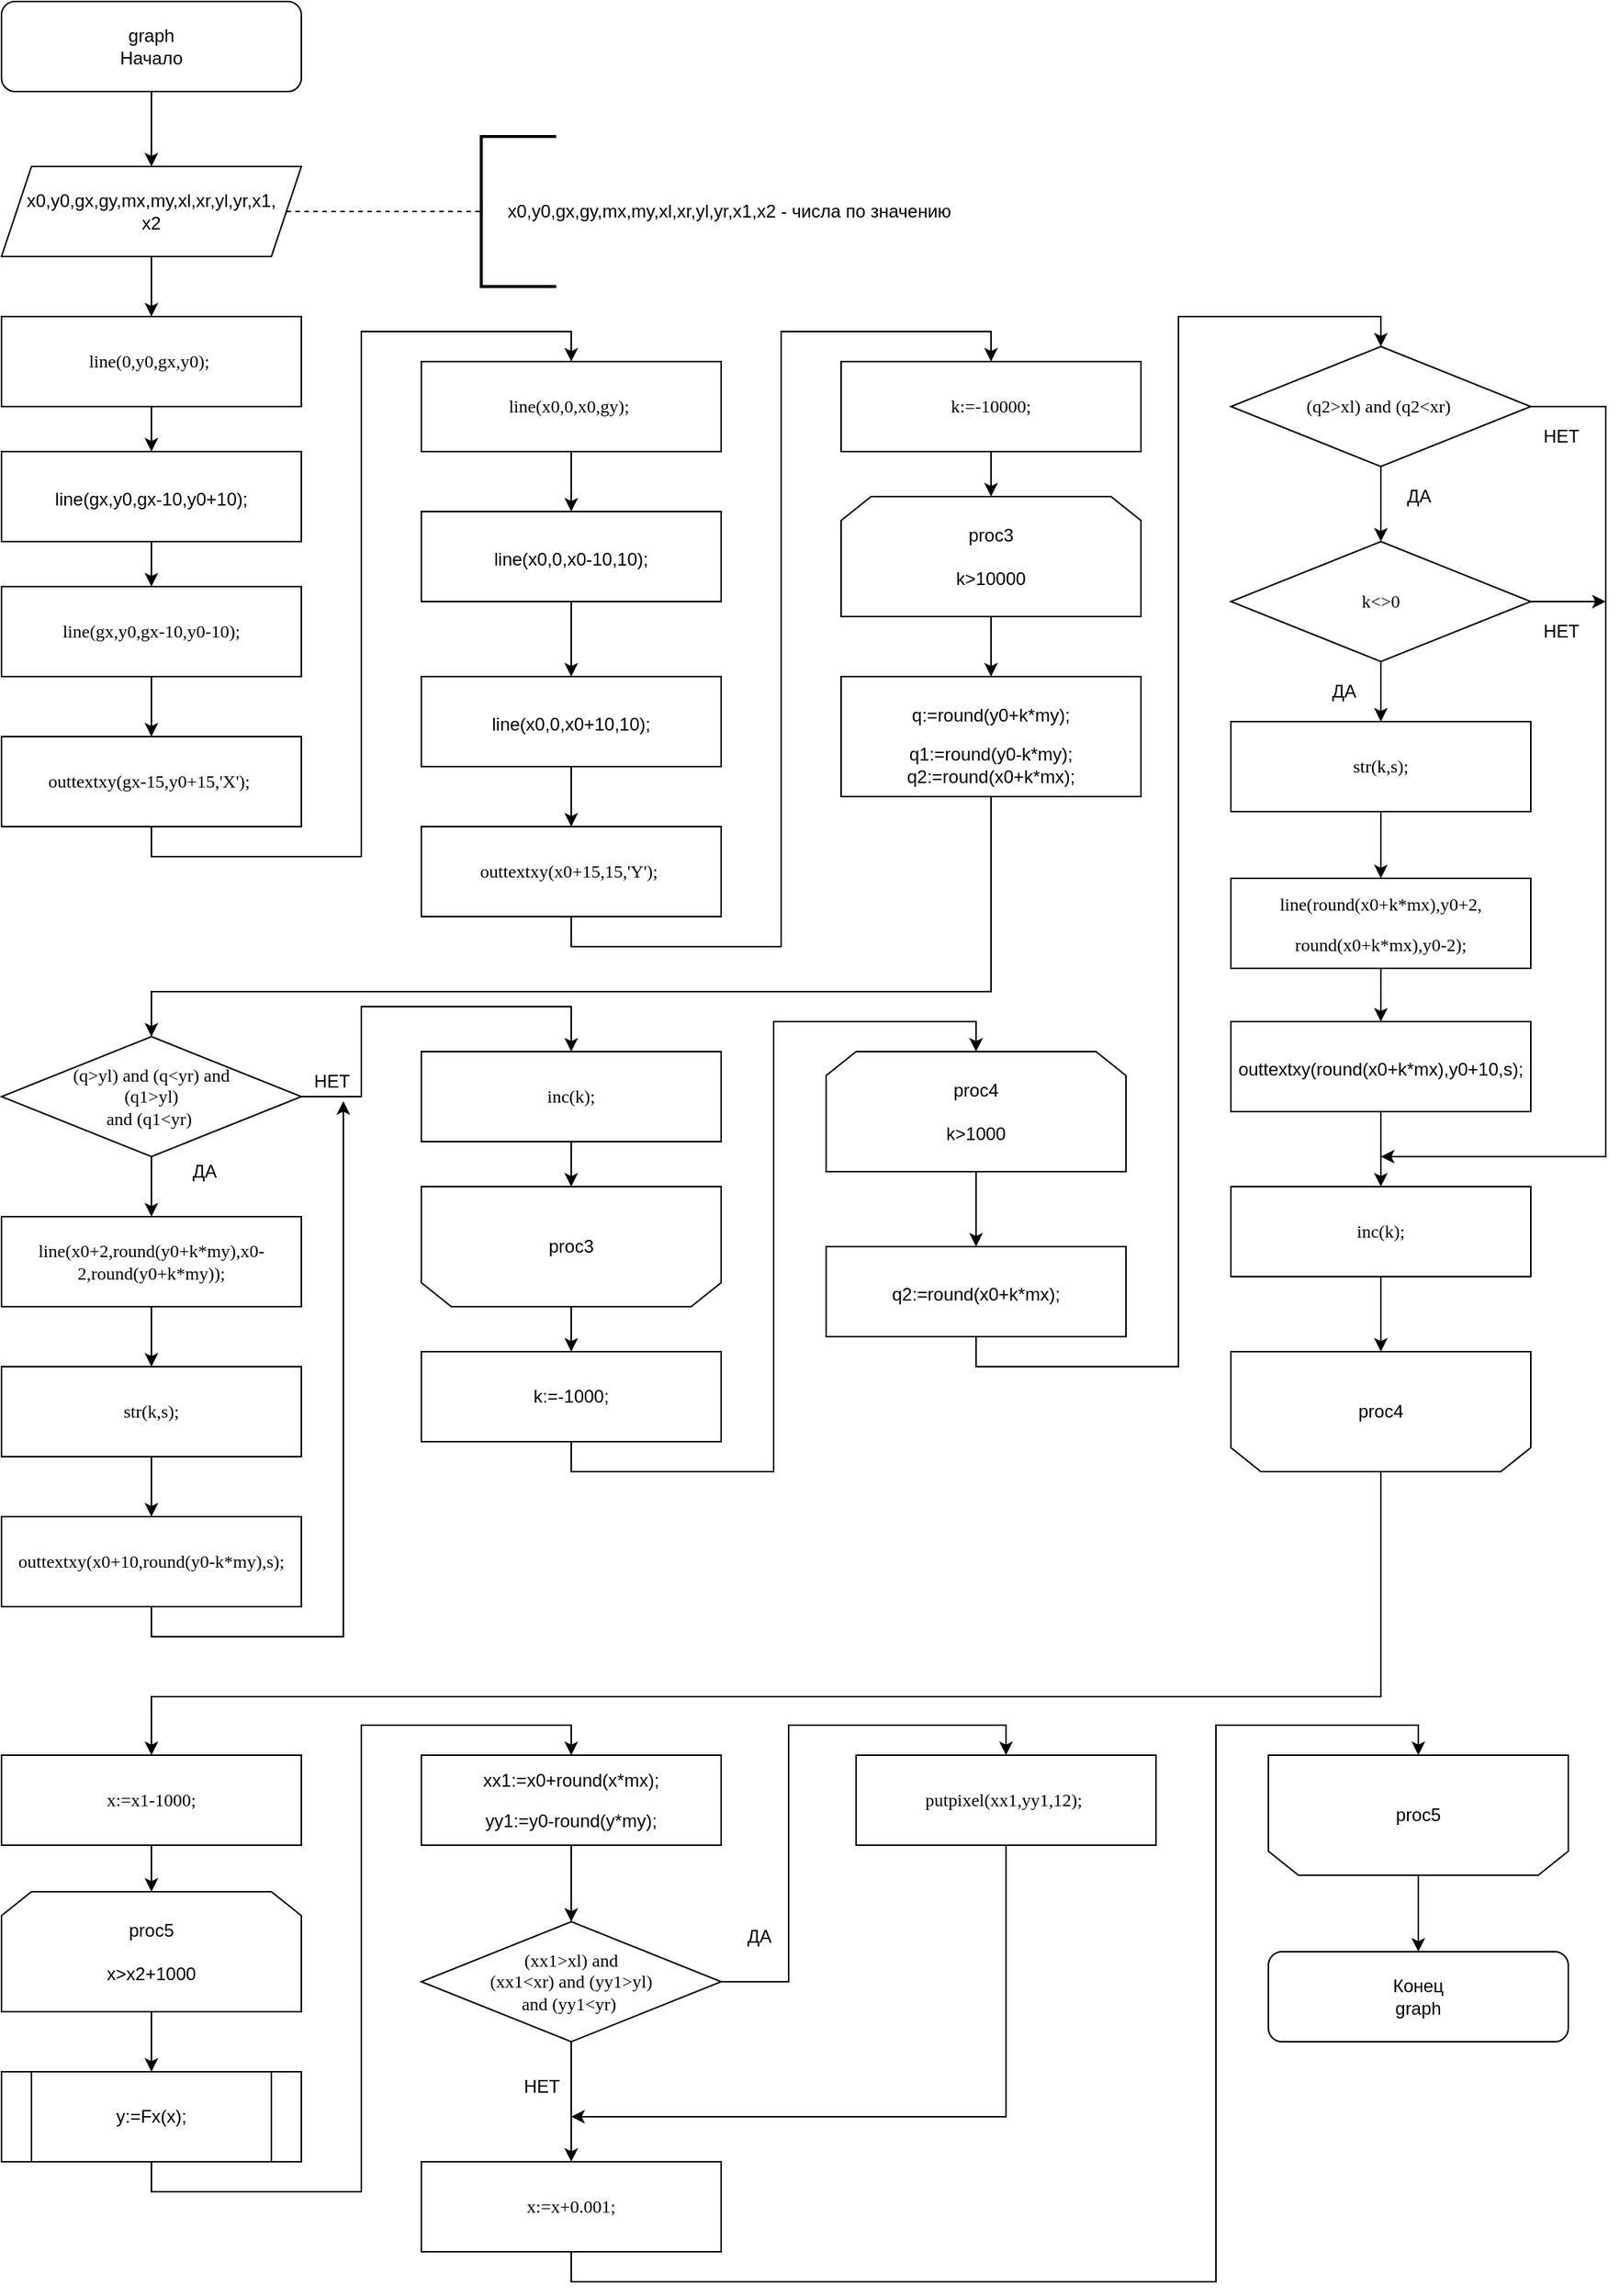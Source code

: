 <mxfile version="14.1.1" type="device"><diagram id="8zJt4osiX6dlocUEzjLv" name="Page-1"><mxGraphModel dx="1422" dy="705" grid="1" gridSize="10" guides="1" tooltips="1" connect="1" arrows="1" fold="1" page="1" pageScale="1" pageWidth="827" pageHeight="1169" math="0" shadow="0"><root><mxCell id="0"/><mxCell id="1" parent="0"/><mxCell id="NLvGTeDnSn2Wf3x4z8dv-15" style="edgeStyle=orthogonalEdgeStyle;rounded=0;orthogonalLoop=1;jettySize=auto;html=1;exitX=0.5;exitY=1;exitDx=0;exitDy=0;entryX=0.5;entryY=0;entryDx=0;entryDy=0;" edge="1" parent="1" target="NLvGTeDnSn2Wf3x4z8dv-10"><mxGeometry relative="1" as="geometry"><mxPoint x="200" y="390" as="sourcePoint"/></mxGeometry></mxCell><mxCell id="NLvGTeDnSn2Wf3x4z8dv-238" style="edgeStyle=orthogonalEdgeStyle;rounded=0;orthogonalLoop=1;jettySize=auto;html=1;exitX=0.5;exitY=1;exitDx=0;exitDy=0;entryX=0.5;entryY=0;entryDx=0;entryDy=0;" edge="1" parent="1" source="NLvGTeDnSn2Wf3x4z8dv-236" target="NLvGTeDnSn2Wf3x4z8dv-237"><mxGeometry relative="1" as="geometry"/></mxCell><mxCell id="NLvGTeDnSn2Wf3x4z8dv-236" value="graph&lt;br&gt;Начало" style="rounded=1;whiteSpace=wrap;html=1;" vertex="1" parent="1"><mxGeometry width="200" height="60" as="geometry"/></mxCell><mxCell id="NLvGTeDnSn2Wf3x4z8dv-243" style="edgeStyle=orthogonalEdgeStyle;rounded=0;orthogonalLoop=1;jettySize=auto;html=1;exitX=0.5;exitY=1;exitDx=0;exitDy=0;entryX=0.5;entryY=0;entryDx=0;entryDy=0;" edge="1" parent="1" source="NLvGTeDnSn2Wf3x4z8dv-237" target="NLvGTeDnSn2Wf3x4z8dv-242"><mxGeometry relative="1" as="geometry"/></mxCell><mxCell id="NLvGTeDnSn2Wf3x4z8dv-237" value="x0,y0,gx,gy,mx,my,xl,xr,yl,yr,x1,&lt;br&gt;x2" style="shape=parallelogram;perimeter=parallelogramPerimeter;whiteSpace=wrap;html=1;fixedSize=1;" vertex="1" parent="1"><mxGeometry y="110" width="200" height="60" as="geometry"/></mxCell><mxCell id="NLvGTeDnSn2Wf3x4z8dv-240" value="" style="endArrow=none;dashed=1;html=1;exitX=1;exitY=0.5;exitDx=0;exitDy=0;" edge="1" parent="1" source="NLvGTeDnSn2Wf3x4z8dv-237"><mxGeometry width="50" height="50" relative="1" as="geometry"><mxPoint x="290" y="160" as="sourcePoint"/><mxPoint x="320" y="140" as="targetPoint"/></mxGeometry></mxCell><mxCell id="NLvGTeDnSn2Wf3x4z8dv-241" value="" style="strokeWidth=2;html=1;shape=mxgraph.flowchart.annotation_1;align=left;pointerEvents=1;" vertex="1" parent="1"><mxGeometry x="320" y="90" width="50" height="100" as="geometry"/></mxCell><mxCell id="NLvGTeDnSn2Wf3x4z8dv-245" style="edgeStyle=orthogonalEdgeStyle;rounded=0;orthogonalLoop=1;jettySize=auto;html=1;exitX=0.5;exitY=1;exitDx=0;exitDy=0;entryX=0.5;entryY=0;entryDx=0;entryDy=0;" edge="1" parent="1" source="NLvGTeDnSn2Wf3x4z8dv-242" target="NLvGTeDnSn2Wf3x4z8dv-244"><mxGeometry relative="1" as="geometry"/></mxCell><mxCell id="NLvGTeDnSn2Wf3x4z8dv-242" value="&lt;font style=&quot;font-size: 12px&quot;&gt;&lt;span lang=&quot;EN-US&quot; style=&quot;font-family: &amp;#34;times new roman&amp;#34; , serif&quot;&gt;line&lt;/span&gt;&lt;span style=&quot;font-family: &amp;#34;times new roman&amp;#34; , serif&quot;&gt;(0,&lt;/span&gt;&lt;span lang=&quot;EN-US&quot; style=&quot;font-family: &amp;#34;times new roman&amp;#34; , serif&quot;&gt;y&lt;/span&gt;&lt;span style=&quot;font-family: &amp;#34;times new roman&amp;#34; , serif&quot;&gt;0,&lt;/span&gt;&lt;span lang=&quot;EN-US&quot; style=&quot;font-family: &amp;#34;times new roman&amp;#34; , serif&quot;&gt;gx&lt;/span&gt;&lt;span style=&quot;font-family: &amp;#34;times new roman&amp;#34; , serif&quot;&gt;,&lt;/span&gt;&lt;span lang=&quot;EN-US&quot; style=&quot;font-family: &amp;#34;times new roman&amp;#34; , serif&quot;&gt;y&lt;/span&gt;&lt;span style=&quot;font-family: &amp;#34;times new roman&amp;#34; , serif&quot;&gt;0);&amp;nbsp;&lt;/span&gt;&lt;/font&gt;" style="rounded=0;whiteSpace=wrap;html=1;" vertex="1" parent="1"><mxGeometry y="210" width="200" height="60" as="geometry"/></mxCell><mxCell id="NLvGTeDnSn2Wf3x4z8dv-249" style="edgeStyle=orthogonalEdgeStyle;rounded=0;orthogonalLoop=1;jettySize=auto;html=1;exitX=0.5;exitY=1;exitDx=0;exitDy=0;entryX=0.5;entryY=0;entryDx=0;entryDy=0;" edge="1" parent="1" source="NLvGTeDnSn2Wf3x4z8dv-244" target="NLvGTeDnSn2Wf3x4z8dv-248"><mxGeometry relative="1" as="geometry"/></mxCell><mxCell id="NLvGTeDnSn2Wf3x4z8dv-244" value="&lt;p class=&quot;MsoListParagraph&quot;&gt;&lt;span lang=&quot;EN-US&quot;&gt;&lt;font style=&quot;font-size: 12px&quot;&gt;line(gx,y0,gx-10,y0+10);&lt;/font&gt;&lt;span style=&quot;font-size: 14pt&quot;&gt;&lt;/span&gt;&lt;/span&gt;&lt;/p&gt;" style="rounded=0;whiteSpace=wrap;html=1;" vertex="1" parent="1"><mxGeometry y="300" width="200" height="60" as="geometry"/></mxCell><mxCell id="NLvGTeDnSn2Wf3x4z8dv-258" style="edgeStyle=orthogonalEdgeStyle;rounded=0;orthogonalLoop=1;jettySize=auto;html=1;exitX=0.5;exitY=1;exitDx=0;exitDy=0;entryX=0.5;entryY=0;entryDx=0;entryDy=0;" edge="1" parent="1" source="NLvGTeDnSn2Wf3x4z8dv-247" target="NLvGTeDnSn2Wf3x4z8dv-251"><mxGeometry relative="1" as="geometry"/></mxCell><mxCell id="NLvGTeDnSn2Wf3x4z8dv-247" value="&lt;p class=&quot;MsoListParagraph&quot;&gt;&lt;span lang=&quot;EN-US&quot; style=&quot;font-family: &amp;#34;times new roman&amp;#34; , serif&quot;&gt;outtextxy&lt;/span&gt;&lt;span style=&quot;font-family: &amp;#34;times new roman&amp;#34; , serif&quot;&gt;(&lt;/span&gt;&lt;span lang=&quot;EN-US&quot; style=&quot;font-family: &amp;#34;times new roman&amp;#34; , serif&quot;&gt;gx&lt;/span&gt;&lt;span style=&quot;font-family: &amp;#34;times new roman&amp;#34; , serif&quot;&gt;-15,&lt;/span&gt;&lt;span lang=&quot;EN-US&quot; style=&quot;font-family: &amp;#34;times new roman&amp;#34; , serif&quot;&gt;y&lt;/span&gt;&lt;span style=&quot;font-family: &amp;#34;times new roman&amp;#34; , serif&quot;&gt;0+15,'&lt;/span&gt;&lt;span lang=&quot;EN-US&quot; style=&quot;font-family: &amp;#34;times new roman&amp;#34; , serif&quot;&gt;X&lt;/span&gt;&lt;span style=&quot;font-family: &amp;#34;times new roman&amp;#34; , serif&quot;&gt;');&amp;nbsp;&lt;/span&gt;&lt;br&gt;&lt;/p&gt;" style="rounded=0;whiteSpace=wrap;html=1;" vertex="1" parent="1"><mxGeometry y="490" width="200" height="60" as="geometry"/></mxCell><mxCell id="NLvGTeDnSn2Wf3x4z8dv-250" style="edgeStyle=orthogonalEdgeStyle;rounded=0;orthogonalLoop=1;jettySize=auto;html=1;exitX=0.5;exitY=1;exitDx=0;exitDy=0;entryX=0.5;entryY=0;entryDx=0;entryDy=0;" edge="1" parent="1" source="NLvGTeDnSn2Wf3x4z8dv-248" target="NLvGTeDnSn2Wf3x4z8dv-247"><mxGeometry relative="1" as="geometry"/></mxCell><mxCell id="NLvGTeDnSn2Wf3x4z8dv-248" value="&lt;p class=&quot;MsoListParagraph&quot;&gt;&lt;span lang=&quot;EN-US&quot; style=&quot;font-family: &amp;#34;times new roman&amp;#34; , serif&quot;&gt;&lt;font style=&quot;font-size: 12px&quot;&gt;line(gx,y0,gx-10,y0-10);&lt;/font&gt;&lt;/span&gt;&lt;br&gt;&lt;/p&gt;" style="rounded=0;whiteSpace=wrap;html=1;" vertex="1" parent="1"><mxGeometry y="390" width="200" height="60" as="geometry"/></mxCell><mxCell id="NLvGTeDnSn2Wf3x4z8dv-255" style="edgeStyle=orthogonalEdgeStyle;rounded=0;orthogonalLoop=1;jettySize=auto;html=1;exitX=0.5;exitY=1;exitDx=0;exitDy=0;entryX=0.5;entryY=0;entryDx=0;entryDy=0;" edge="1" parent="1" source="NLvGTeDnSn2Wf3x4z8dv-251" target="NLvGTeDnSn2Wf3x4z8dv-252"><mxGeometry relative="1" as="geometry"/></mxCell><mxCell id="NLvGTeDnSn2Wf3x4z8dv-251" value="&lt;p class=&quot;MsoListParagraph&quot;&gt;&lt;span lang=&quot;EN-US&quot; style=&quot;font-family: &amp;#34;times new roman&amp;#34; , serif&quot;&gt;line&lt;/span&gt;&lt;span style=&quot;font-family: &amp;#34;times new roman&amp;#34; , serif&quot;&gt;(&lt;/span&gt;&lt;span lang=&quot;EN-US&quot; style=&quot;font-family: &amp;#34;times new roman&amp;#34; , serif&quot;&gt;x&lt;/span&gt;&lt;span style=&quot;font-family: &amp;#34;times new roman&amp;#34; , serif&quot;&gt;0,0,&lt;/span&gt;&lt;span lang=&quot;EN-US&quot; style=&quot;font-family: &amp;#34;times new roman&amp;#34; , serif&quot;&gt;x&lt;/span&gt;&lt;span style=&quot;font-family: &amp;#34;times new roman&amp;#34; , serif&quot;&gt;0,&lt;/span&gt;&lt;span lang=&quot;EN-US&quot; style=&quot;font-family: &amp;#34;times new roman&amp;#34; , serif&quot;&gt;gy&lt;/span&gt;&lt;span style=&quot;font-family: &amp;#34;times new roman&amp;#34; , serif&quot;&gt;);&amp;nbsp;&lt;/span&gt;&lt;br&gt;&lt;/p&gt;" style="rounded=0;whiteSpace=wrap;html=1;" vertex="1" parent="1"><mxGeometry x="280" y="240" width="200" height="60" as="geometry"/></mxCell><mxCell id="NLvGTeDnSn2Wf3x4z8dv-256" style="edgeStyle=orthogonalEdgeStyle;rounded=0;orthogonalLoop=1;jettySize=auto;html=1;exitX=0.5;exitY=1;exitDx=0;exitDy=0;entryX=0.5;entryY=0;entryDx=0;entryDy=0;" edge="1" parent="1" source="NLvGTeDnSn2Wf3x4z8dv-252" target="NLvGTeDnSn2Wf3x4z8dv-253"><mxGeometry relative="1" as="geometry"/></mxCell><mxCell id="NLvGTeDnSn2Wf3x4z8dv-252" value="&lt;p class=&quot;MsoListParagraph&quot;&gt;&lt;span lang=&quot;EN-US&quot;&gt;&lt;font style=&quot;font-size: 12px&quot;&gt;line(x0,0,x0-10,10);&lt;/font&gt;&lt;span style=&quot;font-size: 14pt&quot;&gt;&lt;/span&gt;&lt;/span&gt;&lt;/p&gt;" style="rounded=0;whiteSpace=wrap;html=1;" vertex="1" parent="1"><mxGeometry x="280" y="340" width="200" height="60" as="geometry"/></mxCell><mxCell id="NLvGTeDnSn2Wf3x4z8dv-257" style="edgeStyle=orthogonalEdgeStyle;rounded=0;orthogonalLoop=1;jettySize=auto;html=1;exitX=0.5;exitY=1;exitDx=0;exitDy=0;entryX=0.5;entryY=0;entryDx=0;entryDy=0;" edge="1" parent="1" source="NLvGTeDnSn2Wf3x4z8dv-253" target="NLvGTeDnSn2Wf3x4z8dv-254"><mxGeometry relative="1" as="geometry"/></mxCell><mxCell id="NLvGTeDnSn2Wf3x4z8dv-253" value="&lt;p class=&quot;MsoListParagraph&quot;&gt;&lt;span lang=&quot;EN-US&quot;&gt;&lt;font style=&quot;font-size: 12px&quot;&gt;line(x0,0,x0+10,10);&lt;/font&gt;&lt;span style=&quot;font-size: 14pt&quot;&gt;&lt;/span&gt;&lt;/span&gt;&lt;/p&gt;" style="rounded=0;whiteSpace=wrap;html=1;" vertex="1" parent="1"><mxGeometry x="280" y="450" width="200" height="60" as="geometry"/></mxCell><mxCell id="NLvGTeDnSn2Wf3x4z8dv-260" style="edgeStyle=orthogonalEdgeStyle;rounded=0;orthogonalLoop=1;jettySize=auto;html=1;exitX=0.5;exitY=1;exitDx=0;exitDy=0;entryX=0.5;entryY=0;entryDx=0;entryDy=0;" edge="1" parent="1" source="NLvGTeDnSn2Wf3x4z8dv-254" target="NLvGTeDnSn2Wf3x4z8dv-259"><mxGeometry relative="1" as="geometry"/></mxCell><mxCell id="NLvGTeDnSn2Wf3x4z8dv-254" value="&lt;p class=&quot;MsoListParagraph&quot;&gt;&lt;span lang=&quot;EN-US&quot; style=&quot;font-family: &amp;#34;times new roman&amp;#34; , serif&quot;&gt;outtextxy&lt;/span&gt;&lt;span style=&quot;font-family: &amp;#34;times new roman&amp;#34; , serif&quot;&gt;(&lt;/span&gt;&lt;span lang=&quot;EN-US&quot; style=&quot;font-family: &amp;#34;times new roman&amp;#34; , serif&quot;&gt;x&lt;/span&gt;&lt;span style=&quot;font-family: &amp;#34;times new roman&amp;#34; , serif&quot;&gt;0+15,15,'&lt;/span&gt;&lt;span lang=&quot;EN-US&quot; style=&quot;font-family: &amp;#34;times new roman&amp;#34; , serif&quot;&gt;Y&lt;/span&gt;&lt;span style=&quot;font-family: &amp;#34;times new roman&amp;#34; , serif&quot;&gt;');&amp;nbsp;&lt;/span&gt;&lt;br&gt;&lt;/p&gt;" style="rounded=0;whiteSpace=wrap;html=1;" vertex="1" parent="1"><mxGeometry x="280" y="550" width="200" height="60" as="geometry"/></mxCell><mxCell id="NLvGTeDnSn2Wf3x4z8dv-262" style="edgeStyle=orthogonalEdgeStyle;rounded=0;orthogonalLoop=1;jettySize=auto;html=1;exitX=0.5;exitY=1;exitDx=0;exitDy=0;entryX=0.5;entryY=0;entryDx=0;entryDy=0;" edge="1" parent="1" source="NLvGTeDnSn2Wf3x4z8dv-259" target="NLvGTeDnSn2Wf3x4z8dv-261"><mxGeometry relative="1" as="geometry"/></mxCell><mxCell id="NLvGTeDnSn2Wf3x4z8dv-259" value="&lt;p class=&quot;MsoListParagraph&quot;&gt;&lt;font face=&quot;times new roman, serif&quot;&gt;k:=-10000;&lt;/font&gt;&lt;/p&gt;" style="rounded=0;whiteSpace=wrap;html=1;" vertex="1" parent="1"><mxGeometry x="560" y="240" width="200" height="60" as="geometry"/></mxCell><mxCell id="NLvGTeDnSn2Wf3x4z8dv-264" style="edgeStyle=orthogonalEdgeStyle;rounded=0;orthogonalLoop=1;jettySize=auto;html=1;exitX=0.5;exitY=1;exitDx=0;exitDy=0;entryX=0.5;entryY=0;entryDx=0;entryDy=0;" edge="1" parent="1" source="NLvGTeDnSn2Wf3x4z8dv-261" target="NLvGTeDnSn2Wf3x4z8dv-263"><mxGeometry relative="1" as="geometry"/></mxCell><mxCell id="NLvGTeDnSn2Wf3x4z8dv-261" value="proc3&lt;br&gt;&lt;br&gt;k&amp;gt;10000" style="shape=loopLimit;whiteSpace=wrap;html=1;" vertex="1" parent="1"><mxGeometry x="560" y="330" width="200" height="80" as="geometry"/></mxCell><mxCell id="NLvGTeDnSn2Wf3x4z8dv-266" style="edgeStyle=orthogonalEdgeStyle;rounded=0;orthogonalLoop=1;jettySize=auto;html=1;exitX=0.5;exitY=1;exitDx=0;exitDy=0;entryX=0.5;entryY=0;entryDx=0;entryDy=0;" edge="1" parent="1" source="NLvGTeDnSn2Wf3x4z8dv-263" target="NLvGTeDnSn2Wf3x4z8dv-265"><mxGeometry relative="1" as="geometry"><Array as="points"><mxPoint x="660" y="660"/><mxPoint x="100" y="660"/></Array></mxGeometry></mxCell><mxCell id="NLvGTeDnSn2Wf3x4z8dv-263" value="&lt;p class=&quot;MsoListParagraphCxSpFirst&quot;&gt;&lt;span lang=&quot;EN-US&quot;&gt;&lt;font style=&quot;font-size: 12px&quot;&gt;q:=round(y0+k*my);&lt;/font&gt;&lt;/span&gt;&lt;/p&gt;&lt;span&gt;q1:=round(y0-k*my);&lt;br&gt;&lt;/span&gt;&lt;span&gt;q2:=round(x0+k*mx);&lt;/span&gt;" style="rounded=0;whiteSpace=wrap;html=1;" vertex="1" parent="1"><mxGeometry x="560" y="450" width="200" height="80" as="geometry"/></mxCell><mxCell id="NLvGTeDnSn2Wf3x4z8dv-268" style="edgeStyle=orthogonalEdgeStyle;rounded=0;orthogonalLoop=1;jettySize=auto;html=1;exitX=0.5;exitY=1;exitDx=0;exitDy=0;entryX=0.5;entryY=0;entryDx=0;entryDy=0;" edge="1" parent="1" source="NLvGTeDnSn2Wf3x4z8dv-265" target="NLvGTeDnSn2Wf3x4z8dv-267"><mxGeometry relative="1" as="geometry"/></mxCell><mxCell id="NLvGTeDnSn2Wf3x4z8dv-275" style="edgeStyle=orthogonalEdgeStyle;rounded=0;orthogonalLoop=1;jettySize=auto;html=1;exitX=1;exitY=0.5;exitDx=0;exitDy=0;entryX=0.5;entryY=0;entryDx=0;entryDy=0;" edge="1" parent="1" source="NLvGTeDnSn2Wf3x4z8dv-265" target="NLvGTeDnSn2Wf3x4z8dv-274"><mxGeometry relative="1" as="geometry"/></mxCell><mxCell id="NLvGTeDnSn2Wf3x4z8dv-265" value="&lt;span lang=&quot;EN-US&quot; style=&quot;font-family: &amp;#34;times new roman&amp;#34; , serif&quot;&gt;&lt;font style=&quot;font-size: 12px&quot;&gt;(q&amp;gt;yl) and (q&amp;lt;yr) and &lt;br&gt;(q1&amp;gt;yl) &lt;br&gt;and (q1&amp;lt;yr)&amp;nbsp;&lt;/font&gt;&lt;/span&gt;" style="rhombus;whiteSpace=wrap;html=1;" vertex="1" parent="1"><mxGeometry y="690" width="200" height="80" as="geometry"/></mxCell><mxCell id="NLvGTeDnSn2Wf3x4z8dv-271" style="edgeStyle=orthogonalEdgeStyle;rounded=0;orthogonalLoop=1;jettySize=auto;html=1;exitX=0.5;exitY=1;exitDx=0;exitDy=0;entryX=0.5;entryY=0;entryDx=0;entryDy=0;" edge="1" parent="1" source="NLvGTeDnSn2Wf3x4z8dv-267" target="NLvGTeDnSn2Wf3x4z8dv-270"><mxGeometry relative="1" as="geometry"/></mxCell><mxCell id="NLvGTeDnSn2Wf3x4z8dv-267" value="&lt;p class=&quot;MsoListParagraph&quot;&gt;&lt;span lang=&quot;EN-US&quot; style=&quot;font-family: &amp;#34;times new roman&amp;#34; , serif&quot;&gt;&lt;font style=&quot;font-size: 12px&quot;&gt;line(x0+2,round(y0+k*my),x0-2,round(y0+k*my));&lt;/font&gt;&lt;/span&gt;&lt;br&gt;&lt;/p&gt;" style="rounded=0;whiteSpace=wrap;html=1;" vertex="1" parent="1"><mxGeometry y="810" width="200" height="60" as="geometry"/></mxCell><mxCell id="NLvGTeDnSn2Wf3x4z8dv-269" value="ДА" style="text;html=1;align=center;verticalAlign=middle;resizable=0;points=[];autosize=1;" vertex="1" parent="1"><mxGeometry x="120" y="770" width="30" height="20" as="geometry"/></mxCell><mxCell id="NLvGTeDnSn2Wf3x4z8dv-273" style="edgeStyle=orthogonalEdgeStyle;rounded=0;orthogonalLoop=1;jettySize=auto;html=1;exitX=0.5;exitY=1;exitDx=0;exitDy=0;entryX=0.5;entryY=0;entryDx=0;entryDy=0;" edge="1" parent="1" source="NLvGTeDnSn2Wf3x4z8dv-270" target="NLvGTeDnSn2Wf3x4z8dv-272"><mxGeometry relative="1" as="geometry"/></mxCell><mxCell id="NLvGTeDnSn2Wf3x4z8dv-270" value="&lt;p class=&quot;MsoListParagraph&quot;&gt;&lt;span lang=&quot;EN-US&quot; style=&quot;font-family: &amp;#34;times new roman&amp;#34; , serif&quot;&gt;&lt;font style=&quot;font-size: 12px&quot;&gt;str(k,s);&lt;/font&gt;&lt;/span&gt;&lt;br&gt;&lt;/p&gt;" style="rounded=0;whiteSpace=wrap;html=1;" vertex="1" parent="1"><mxGeometry y="910" width="200" height="60" as="geometry"/></mxCell><mxCell id="NLvGTeDnSn2Wf3x4z8dv-277" style="edgeStyle=orthogonalEdgeStyle;rounded=0;orthogonalLoop=1;jettySize=auto;html=1;exitX=0.5;exitY=1;exitDx=0;exitDy=0;entryX=0.7;entryY=1.15;entryDx=0;entryDy=0;entryPerimeter=0;" edge="1" parent="1" source="NLvGTeDnSn2Wf3x4z8dv-272" target="NLvGTeDnSn2Wf3x4z8dv-276"><mxGeometry relative="1" as="geometry"/></mxCell><mxCell id="NLvGTeDnSn2Wf3x4z8dv-272" value="&lt;p class=&quot;MsoListParagraph&quot;&gt;&lt;span lang=&quot;EN-US&quot; style=&quot;font-family: &amp;#34;times new roman&amp;#34; , serif&quot;&gt;&lt;font style=&quot;font-size: 12px&quot;&gt;outtextxy(x0+10,round(y0-k*my),s);&lt;/font&gt;&lt;/span&gt;&lt;br&gt;&lt;/p&gt;" style="rounded=0;whiteSpace=wrap;html=1;" vertex="1" parent="1"><mxGeometry y="1010" width="200" height="60" as="geometry"/></mxCell><mxCell id="NLvGTeDnSn2Wf3x4z8dv-279" style="edgeStyle=orthogonalEdgeStyle;rounded=0;orthogonalLoop=1;jettySize=auto;html=1;exitX=0.5;exitY=1;exitDx=0;exitDy=0;entryX=0.5;entryY=1;entryDx=0;entryDy=0;" edge="1" parent="1" source="NLvGTeDnSn2Wf3x4z8dv-274" target="NLvGTeDnSn2Wf3x4z8dv-280"><mxGeometry relative="1" as="geometry"><mxPoint x="430" y="830" as="targetPoint"/></mxGeometry></mxCell><mxCell id="NLvGTeDnSn2Wf3x4z8dv-274" value="&lt;p class=&quot;MsoListParagraph&quot;&gt;&lt;font face=&quot;times new roman, serif&quot;&gt;inc(k);&lt;/font&gt;&lt;/p&gt;" style="rounded=0;whiteSpace=wrap;html=1;" vertex="1" parent="1"><mxGeometry x="280" y="700" width="200" height="60" as="geometry"/></mxCell><mxCell id="NLvGTeDnSn2Wf3x4z8dv-276" value="НЕТ" style="text;html=1;align=center;verticalAlign=middle;resizable=0;points=[];autosize=1;" vertex="1" parent="1"><mxGeometry x="200" y="710" width="40" height="20" as="geometry"/></mxCell><mxCell id="NLvGTeDnSn2Wf3x4z8dv-283" style="edgeStyle=orthogonalEdgeStyle;rounded=0;orthogonalLoop=1;jettySize=auto;html=1;exitX=0.5;exitY=1;exitDx=0;exitDy=0;entryX=0.5;entryY=0;entryDx=0;entryDy=0;" edge="1" parent="1" source="NLvGTeDnSn2Wf3x4z8dv-278" target="NLvGTeDnSn2Wf3x4z8dv-282"><mxGeometry relative="1" as="geometry"/></mxCell><mxCell id="NLvGTeDnSn2Wf3x4z8dv-278" value="k:=-1000;" style="rounded=0;whiteSpace=wrap;html=1;" vertex="1" parent="1"><mxGeometry x="280" y="900" width="200" height="60" as="geometry"/></mxCell><mxCell id="NLvGTeDnSn2Wf3x4z8dv-281" style="edgeStyle=orthogonalEdgeStyle;rounded=0;orthogonalLoop=1;jettySize=auto;html=1;exitX=0.5;exitY=0;exitDx=0;exitDy=0;entryX=0.5;entryY=0;entryDx=0;entryDy=0;" edge="1" parent="1" source="NLvGTeDnSn2Wf3x4z8dv-280" target="NLvGTeDnSn2Wf3x4z8dv-278"><mxGeometry relative="1" as="geometry"/></mxCell><mxCell id="NLvGTeDnSn2Wf3x4z8dv-280" value="proc3" style="shape=loopLimit;whiteSpace=wrap;html=1;direction=west;" vertex="1" parent="1"><mxGeometry x="280" y="790" width="200" height="80" as="geometry"/></mxCell><mxCell id="NLvGTeDnSn2Wf3x4z8dv-285" style="edgeStyle=orthogonalEdgeStyle;rounded=0;orthogonalLoop=1;jettySize=auto;html=1;exitX=0.5;exitY=1;exitDx=0;exitDy=0;entryX=0.5;entryY=0;entryDx=0;entryDy=0;" edge="1" parent="1" source="NLvGTeDnSn2Wf3x4z8dv-282" target="NLvGTeDnSn2Wf3x4z8dv-284"><mxGeometry relative="1" as="geometry"/></mxCell><mxCell id="NLvGTeDnSn2Wf3x4z8dv-282" value="proc4&lt;br&gt;&lt;br&gt;k&amp;gt;1000" style="shape=loopLimit;whiteSpace=wrap;html=1;" vertex="1" parent="1"><mxGeometry x="550" y="700" width="200" height="80" as="geometry"/></mxCell><mxCell id="NLvGTeDnSn2Wf3x4z8dv-287" style="edgeStyle=orthogonalEdgeStyle;rounded=0;orthogonalLoop=1;jettySize=auto;html=1;exitX=0.5;exitY=1;exitDx=0;exitDy=0;entryX=0.5;entryY=0;entryDx=0;entryDy=0;" edge="1" parent="1" source="NLvGTeDnSn2Wf3x4z8dv-284" target="NLvGTeDnSn2Wf3x4z8dv-286"><mxGeometry relative="1" as="geometry"/></mxCell><mxCell id="NLvGTeDnSn2Wf3x4z8dv-284" value="&lt;p class=&quot;MsoListParagraph&quot;&gt;&lt;span lang=&quot;EN-US&quot;&gt;&lt;font style=&quot;font-size: 12px&quot;&gt;q2:=round(x0+k*mx);&lt;/font&gt;&lt;span style=&quot;font-size: 14pt&quot;&gt;&lt;/span&gt;&lt;/span&gt;&lt;/p&gt;" style="rounded=0;whiteSpace=wrap;html=1;" vertex="1" parent="1"><mxGeometry x="550" y="830" width="200" height="60" as="geometry"/></mxCell><mxCell id="NLvGTeDnSn2Wf3x4z8dv-289" style="edgeStyle=orthogonalEdgeStyle;rounded=0;orthogonalLoop=1;jettySize=auto;html=1;exitX=0.5;exitY=1;exitDx=0;exitDy=0;entryX=0.5;entryY=0;entryDx=0;entryDy=0;" edge="1" parent="1" source="NLvGTeDnSn2Wf3x4z8dv-286" target="NLvGTeDnSn2Wf3x4z8dv-288"><mxGeometry relative="1" as="geometry"/></mxCell><mxCell id="NLvGTeDnSn2Wf3x4z8dv-302" style="edgeStyle=orthogonalEdgeStyle;rounded=0;orthogonalLoop=1;jettySize=auto;html=1;exitX=1;exitY=0.5;exitDx=0;exitDy=0;" edge="1" parent="1" source="NLvGTeDnSn2Wf3x4z8dv-286"><mxGeometry relative="1" as="geometry"><mxPoint x="920" y="770" as="targetPoint"/><Array as="points"><mxPoint x="1070" y="270"/><mxPoint x="1070" y="770"/></Array></mxGeometry></mxCell><mxCell id="NLvGTeDnSn2Wf3x4z8dv-286" value="&lt;span lang=&quot;EN-US&quot; style=&quot;font-family: &amp;#34;times new roman&amp;#34; , serif&quot;&gt;&lt;font style=&quot;font-size: 12px&quot;&gt;(q2&amp;gt;xl) and (q2&amp;lt;xr)&amp;nbsp;&lt;/font&gt;&lt;/span&gt;" style="rhombus;whiteSpace=wrap;html=1;" vertex="1" parent="1"><mxGeometry x="820" y="230" width="200" height="80" as="geometry"/></mxCell><mxCell id="NLvGTeDnSn2Wf3x4z8dv-297" style="edgeStyle=orthogonalEdgeStyle;rounded=0;orthogonalLoop=1;jettySize=auto;html=1;exitX=0.5;exitY=1;exitDx=0;exitDy=0;entryX=0.5;entryY=0;entryDx=0;entryDy=0;" edge="1" parent="1" source="NLvGTeDnSn2Wf3x4z8dv-288" target="NLvGTeDnSn2Wf3x4z8dv-294"><mxGeometry relative="1" as="geometry"/></mxCell><mxCell id="NLvGTeDnSn2Wf3x4z8dv-304" style="edgeStyle=orthogonalEdgeStyle;rounded=0;orthogonalLoop=1;jettySize=auto;html=1;exitX=1;exitY=0.5;exitDx=0;exitDy=0;" edge="1" parent="1" source="NLvGTeDnSn2Wf3x4z8dv-288"><mxGeometry relative="1" as="geometry"><mxPoint x="1070" y="400" as="targetPoint"/></mxGeometry></mxCell><mxCell id="NLvGTeDnSn2Wf3x4z8dv-288" value="&lt;font face=&quot;times new roman, serif&quot;&gt;k&amp;lt;&amp;gt;0&lt;/font&gt;" style="rhombus;whiteSpace=wrap;html=1;" vertex="1" parent="1"><mxGeometry x="820" y="360" width="200" height="80" as="geometry"/></mxCell><mxCell id="NLvGTeDnSn2Wf3x4z8dv-290" value="ДА" style="text;html=1;align=center;verticalAlign=middle;resizable=0;points=[];autosize=1;" vertex="1" parent="1"><mxGeometry x="930" y="320" width="30" height="20" as="geometry"/></mxCell><mxCell id="NLvGTeDnSn2Wf3x4z8dv-299" style="edgeStyle=orthogonalEdgeStyle;rounded=0;orthogonalLoop=1;jettySize=auto;html=1;exitX=0.5;exitY=1;exitDx=0;exitDy=0;entryX=0.5;entryY=0;entryDx=0;entryDy=0;" edge="1" parent="1" source="NLvGTeDnSn2Wf3x4z8dv-292" target="NLvGTeDnSn2Wf3x4z8dv-295"><mxGeometry relative="1" as="geometry"/></mxCell><mxCell id="NLvGTeDnSn2Wf3x4z8dv-292" value="&lt;p class=&quot;MsoListParagraph&quot;&gt;&lt;span lang=&quot;EN-US&quot; style=&quot;font-family: &amp;#34;times new roman&amp;#34; , serif&quot;&gt;&lt;font style=&quot;font-size: 12px&quot;&gt;line(round(x0+k*mx),y0+2,&lt;/font&gt;&lt;/span&gt;&lt;/p&gt;&lt;p class=&quot;MsoListParagraph&quot;&gt;&lt;span lang=&quot;EN-US&quot; style=&quot;font-family: &amp;#34;times new roman&amp;#34; , serif&quot;&gt;&lt;font style=&quot;font-size: 12px&quot;&gt;round(x0+k*mx),y0-2);&lt;/font&gt;&lt;/span&gt;&lt;br&gt;&lt;/p&gt;" style="rounded=0;whiteSpace=wrap;html=1;" vertex="1" parent="1"><mxGeometry x="820" y="584.5" width="200" height="60" as="geometry"/></mxCell><mxCell id="NLvGTeDnSn2Wf3x4z8dv-298" style="edgeStyle=orthogonalEdgeStyle;rounded=0;orthogonalLoop=1;jettySize=auto;html=1;exitX=0.5;exitY=1;exitDx=0;exitDy=0;entryX=0.5;entryY=0;entryDx=0;entryDy=0;" edge="1" parent="1" source="NLvGTeDnSn2Wf3x4z8dv-294" target="NLvGTeDnSn2Wf3x4z8dv-292"><mxGeometry relative="1" as="geometry"/></mxCell><mxCell id="NLvGTeDnSn2Wf3x4z8dv-294" value="&lt;p class=&quot;MsoListParagraph&quot;&gt;&lt;span lang=&quot;EN-US&quot; style=&quot;font-family: &amp;#34;times new roman&amp;#34; , serif&quot;&gt;&lt;font style=&quot;font-size: 12px&quot;&gt;str(k,s);&lt;/font&gt;&lt;/span&gt;&lt;br&gt;&lt;/p&gt;" style="rounded=0;whiteSpace=wrap;html=1;" vertex="1" parent="1"><mxGeometry x="820" y="480" width="200" height="60" as="geometry"/></mxCell><mxCell id="NLvGTeDnSn2Wf3x4z8dv-301" style="edgeStyle=orthogonalEdgeStyle;rounded=0;orthogonalLoop=1;jettySize=auto;html=1;exitX=0.5;exitY=1;exitDx=0;exitDy=0;entryX=0.5;entryY=0;entryDx=0;entryDy=0;" edge="1" parent="1" source="NLvGTeDnSn2Wf3x4z8dv-295" target="NLvGTeDnSn2Wf3x4z8dv-300"><mxGeometry relative="1" as="geometry"/></mxCell><mxCell id="NLvGTeDnSn2Wf3x4z8dv-295" value="&lt;p class=&quot;MsoListParagraph&quot;&gt;&lt;span lang=&quot;EN-US&quot;&gt;&lt;font style=&quot;font-size: 12px&quot;&gt;outtextxy(round(x0+k*mx),y0+10,s);&lt;/font&gt;&lt;span style=&quot;font-size: 14pt&quot;&gt;&lt;/span&gt;&lt;/span&gt;&lt;/p&gt;" style="rounded=0;whiteSpace=wrap;html=1;" vertex="1" parent="1"><mxGeometry x="820" y="680" width="200" height="60" as="geometry"/></mxCell><mxCell id="NLvGTeDnSn2Wf3x4z8dv-309" style="edgeStyle=orthogonalEdgeStyle;rounded=0;orthogonalLoop=1;jettySize=auto;html=1;exitX=0.5;exitY=1;exitDx=0;exitDy=0;entryX=0.5;entryY=1;entryDx=0;entryDy=0;" edge="1" parent="1" source="NLvGTeDnSn2Wf3x4z8dv-300" target="NLvGTeDnSn2Wf3x4z8dv-308"><mxGeometry relative="1" as="geometry"/></mxCell><mxCell id="NLvGTeDnSn2Wf3x4z8dv-300" value="&lt;p class=&quot;MsoListParagraph&quot;&gt;&lt;font face=&quot;times new roman, serif&quot;&gt;inc(k);&lt;/font&gt;&lt;/p&gt;" style="rounded=0;whiteSpace=wrap;html=1;" vertex="1" parent="1"><mxGeometry x="820" y="790" width="200" height="60" as="geometry"/></mxCell><mxCell id="NLvGTeDnSn2Wf3x4z8dv-305" value="НЕТ" style="text;html=1;align=center;verticalAlign=middle;resizable=0;points=[];autosize=1;" vertex="1" parent="1"><mxGeometry x="1020" y="280" width="40" height="20" as="geometry"/></mxCell><mxCell id="NLvGTeDnSn2Wf3x4z8dv-306" value="НЕТ" style="text;html=1;align=center;verticalAlign=middle;resizable=0;points=[];autosize=1;" vertex="1" parent="1"><mxGeometry x="1020" y="410" width="40" height="20" as="geometry"/></mxCell><mxCell id="NLvGTeDnSn2Wf3x4z8dv-307" value="ДА" style="text;html=1;align=center;verticalAlign=middle;resizable=0;points=[];autosize=1;" vertex="1" parent="1"><mxGeometry x="880" y="450" width="30" height="20" as="geometry"/></mxCell><mxCell id="NLvGTeDnSn2Wf3x4z8dv-311" style="edgeStyle=orthogonalEdgeStyle;rounded=0;orthogonalLoop=1;jettySize=auto;html=1;exitX=0.5;exitY=0;exitDx=0;exitDy=0;entryX=0.5;entryY=0;entryDx=0;entryDy=0;" edge="1" parent="1" source="NLvGTeDnSn2Wf3x4z8dv-308" target="NLvGTeDnSn2Wf3x4z8dv-310"><mxGeometry relative="1" as="geometry"><Array as="points"><mxPoint x="920" y="1130"/><mxPoint x="100" y="1130"/></Array></mxGeometry></mxCell><mxCell id="NLvGTeDnSn2Wf3x4z8dv-308" value="proc4" style="shape=loopLimit;whiteSpace=wrap;html=1;direction=west;" vertex="1" parent="1"><mxGeometry x="820" y="900" width="200" height="80" as="geometry"/></mxCell><mxCell id="NLvGTeDnSn2Wf3x4z8dv-313" style="edgeStyle=orthogonalEdgeStyle;rounded=0;orthogonalLoop=1;jettySize=auto;html=1;exitX=0.5;exitY=1;exitDx=0;exitDy=0;entryX=0.5;entryY=0;entryDx=0;entryDy=0;" edge="1" parent="1" source="NLvGTeDnSn2Wf3x4z8dv-310" target="NLvGTeDnSn2Wf3x4z8dv-312"><mxGeometry relative="1" as="geometry"/></mxCell><mxCell id="NLvGTeDnSn2Wf3x4z8dv-310" value="&lt;span lang=&quot;EN-US&quot; style=&quot;font-family: &amp;#34;times new roman&amp;#34; , serif&quot;&gt;&lt;font style=&quot;font-size: 12px&quot;&gt;x:=x1-1000;&lt;/font&gt;&lt;/span&gt;" style="rounded=0;whiteSpace=wrap;html=1;" vertex="1" parent="1"><mxGeometry y="1169" width="200" height="60" as="geometry"/></mxCell><mxCell id="NLvGTeDnSn2Wf3x4z8dv-315" style="edgeStyle=orthogonalEdgeStyle;rounded=0;orthogonalLoop=1;jettySize=auto;html=1;exitX=0.5;exitY=1;exitDx=0;exitDy=0;entryX=0.5;entryY=0;entryDx=0;entryDy=0;" edge="1" parent="1" source="NLvGTeDnSn2Wf3x4z8dv-312" target="NLvGTeDnSn2Wf3x4z8dv-314"><mxGeometry relative="1" as="geometry"/></mxCell><mxCell id="NLvGTeDnSn2Wf3x4z8dv-312" value="proc5&lt;br&gt;&lt;br&gt;x&amp;gt;x2+1000" style="shape=loopLimit;whiteSpace=wrap;html=1;direction=east;" vertex="1" parent="1"><mxGeometry y="1260" width="200" height="80" as="geometry"/></mxCell><mxCell id="NLvGTeDnSn2Wf3x4z8dv-318" style="edgeStyle=orthogonalEdgeStyle;rounded=0;orthogonalLoop=1;jettySize=auto;html=1;exitX=0.5;exitY=1;exitDx=0;exitDy=0;entryX=0.5;entryY=0;entryDx=0;entryDy=0;" edge="1" parent="1" source="NLvGTeDnSn2Wf3x4z8dv-314" target="NLvGTeDnSn2Wf3x4z8dv-316"><mxGeometry relative="1" as="geometry"/></mxCell><mxCell id="NLvGTeDnSn2Wf3x4z8dv-314" value="y:=Fx(x);" style="shape=process;whiteSpace=wrap;html=1;backgroundOutline=1;" vertex="1" parent="1"><mxGeometry y="1380" width="200" height="60" as="geometry"/></mxCell><mxCell id="NLvGTeDnSn2Wf3x4z8dv-320" style="edgeStyle=orthogonalEdgeStyle;rounded=0;orthogonalLoop=1;jettySize=auto;html=1;exitX=0.5;exitY=1;exitDx=0;exitDy=0;entryX=0.5;entryY=0;entryDx=0;entryDy=0;" edge="1" parent="1" source="NLvGTeDnSn2Wf3x4z8dv-316" target="NLvGTeDnSn2Wf3x4z8dv-319"><mxGeometry relative="1" as="geometry"/></mxCell><mxCell id="NLvGTeDnSn2Wf3x4z8dv-316" value="&lt;p class=&quot;MsoListParagraphCxSpFirst&quot;&gt;&lt;span lang=&quot;EN-US&quot;&gt;&lt;font style=&quot;font-size: 12px&quot;&gt;xx1:=x0+round(x*mx);&lt;/font&gt;&lt;/span&gt;&lt;/p&gt;&lt;p class=&quot;MsoListParagraphCxSpFirst&quot;&gt;&lt;span&gt;&lt;font style=&quot;font-size: 12px&quot;&gt;yy1:=y0-round(y*my);&lt;/font&gt;&lt;/span&gt;&lt;/p&gt;" style="rounded=0;whiteSpace=wrap;html=1;" vertex="1" parent="1"><mxGeometry x="280" y="1169" width="200" height="60" as="geometry"/></mxCell><mxCell id="NLvGTeDnSn2Wf3x4z8dv-322" style="edgeStyle=orthogonalEdgeStyle;rounded=0;orthogonalLoop=1;jettySize=auto;html=1;exitX=1;exitY=0.5;exitDx=0;exitDy=0;entryX=0.5;entryY=0;entryDx=0;entryDy=0;" edge="1" parent="1" source="NLvGTeDnSn2Wf3x4z8dv-319" target="NLvGTeDnSn2Wf3x4z8dv-321"><mxGeometry relative="1" as="geometry"/></mxCell><mxCell id="NLvGTeDnSn2Wf3x4z8dv-325" style="edgeStyle=orthogonalEdgeStyle;rounded=0;orthogonalLoop=1;jettySize=auto;html=1;exitX=0.5;exitY=1;exitDx=0;exitDy=0;entryX=0.5;entryY=0;entryDx=0;entryDy=0;" edge="1" parent="1" source="NLvGTeDnSn2Wf3x4z8dv-319" target="NLvGTeDnSn2Wf3x4z8dv-324"><mxGeometry relative="1" as="geometry"/></mxCell><mxCell id="NLvGTeDnSn2Wf3x4z8dv-319" value="&lt;span lang=&quot;EN-US&quot; style=&quot;font-family: &amp;#34;times new roman&amp;#34; , serif&quot;&gt;&lt;font style=&quot;font-size: 12px&quot;&gt;(xx1&amp;gt;xl) and &lt;br&gt;(xx1&amp;lt;xr) and (yy1&amp;gt;yl) &lt;br&gt;and (yy1&amp;lt;yr)&amp;nbsp;&lt;/font&gt;&lt;/span&gt;" style="rhombus;whiteSpace=wrap;html=1;" vertex="1" parent="1"><mxGeometry x="280" y="1280" width="200" height="80" as="geometry"/></mxCell><mxCell id="NLvGTeDnSn2Wf3x4z8dv-327" style="edgeStyle=orthogonalEdgeStyle;rounded=0;orthogonalLoop=1;jettySize=auto;html=1;exitX=0.5;exitY=1;exitDx=0;exitDy=0;" edge="1" parent="1" source="NLvGTeDnSn2Wf3x4z8dv-321"><mxGeometry relative="1" as="geometry"><mxPoint x="380" y="1410" as="targetPoint"/><Array as="points"><mxPoint x="670" y="1410"/></Array></mxGeometry></mxCell><mxCell id="NLvGTeDnSn2Wf3x4z8dv-321" value="&lt;p class=&quot;MsoListParagraphCxSpFirst&quot;&gt;&lt;span lang=&quot;EN-US&quot; style=&quot;font-family: &amp;#34;times new roman&amp;#34; , serif&quot;&gt;putpixel&lt;/span&gt;&lt;span style=&quot;font-family: &amp;#34;times new roman&amp;#34; , serif&quot;&gt;(&lt;/span&gt;&lt;span lang=&quot;EN-US&quot; style=&quot;font-family: &amp;#34;times new roman&amp;#34; , serif&quot;&gt;xx&lt;/span&gt;&lt;span style=&quot;font-family: &amp;#34;times new roman&amp;#34; , serif&quot;&gt;1,&lt;/span&gt;&lt;span lang=&quot;EN-US&quot; style=&quot;font-family: &amp;#34;times new roman&amp;#34; , serif&quot;&gt;yy&lt;/span&gt;&lt;span style=&quot;font-family: &amp;#34;times new roman&amp;#34; , serif&quot;&gt;1,12);&amp;nbsp;&lt;/span&gt;&lt;br&gt;&lt;/p&gt;" style="rounded=0;whiteSpace=wrap;html=1;" vertex="1" parent="1"><mxGeometry x="570" y="1169" width="200" height="60" as="geometry"/></mxCell><mxCell id="NLvGTeDnSn2Wf3x4z8dv-323" value="ДА" style="text;html=1;align=center;verticalAlign=middle;resizable=0;points=[];autosize=1;" vertex="1" parent="1"><mxGeometry x="490" y="1280" width="30" height="20" as="geometry"/></mxCell><mxCell id="NLvGTeDnSn2Wf3x4z8dv-329" style="edgeStyle=orthogonalEdgeStyle;rounded=0;orthogonalLoop=1;jettySize=auto;html=1;exitX=0.5;exitY=1;exitDx=0;exitDy=0;entryX=0.5;entryY=1;entryDx=0;entryDy=0;" edge="1" parent="1" source="NLvGTeDnSn2Wf3x4z8dv-324" target="NLvGTeDnSn2Wf3x4z8dv-328"><mxGeometry relative="1" as="geometry"><Array as="points"><mxPoint x="380" y="1520"/><mxPoint x="810" y="1520"/><mxPoint x="810" y="1149"/><mxPoint x="945" y="1149"/></Array></mxGeometry></mxCell><mxCell id="NLvGTeDnSn2Wf3x4z8dv-324" value="&lt;span lang=&quot;EN-US&quot; style=&quot;font-family: &amp;#34;times new roman&amp;#34; , serif&quot;&gt;&lt;font style=&quot;font-size: 12px&quot;&gt;x:=x+0.001;&lt;/font&gt;&lt;/span&gt;" style="rounded=0;whiteSpace=wrap;html=1;" vertex="1" parent="1"><mxGeometry x="280" y="1440" width="200" height="60" as="geometry"/></mxCell><mxCell id="NLvGTeDnSn2Wf3x4z8dv-326" value="НЕТ" style="text;html=1;align=center;verticalAlign=middle;resizable=0;points=[];autosize=1;" vertex="1" parent="1"><mxGeometry x="340" y="1380" width="40" height="20" as="geometry"/></mxCell><mxCell id="NLvGTeDnSn2Wf3x4z8dv-331" style="edgeStyle=orthogonalEdgeStyle;rounded=0;orthogonalLoop=1;jettySize=auto;html=1;exitX=0.5;exitY=0;exitDx=0;exitDy=0;entryX=0.5;entryY=0;entryDx=0;entryDy=0;" edge="1" parent="1" source="NLvGTeDnSn2Wf3x4z8dv-328" target="NLvGTeDnSn2Wf3x4z8dv-330"><mxGeometry relative="1" as="geometry"/></mxCell><mxCell id="NLvGTeDnSn2Wf3x4z8dv-328" value="proc5" style="shape=loopLimit;whiteSpace=wrap;html=1;direction=west;" vertex="1" parent="1"><mxGeometry x="845" y="1169" width="200" height="80" as="geometry"/></mxCell><mxCell id="NLvGTeDnSn2Wf3x4z8dv-330" value="Конец&lt;br&gt;graph" style="rounded=1;whiteSpace=wrap;html=1;" vertex="1" parent="1"><mxGeometry x="845" y="1300" width="200" height="60" as="geometry"/></mxCell><mxCell id="NLvGTeDnSn2Wf3x4z8dv-332" value="&lt;span&gt;x0,y0,gx,gy,mx,my,xl,xr,yl,yr,x1,&lt;/span&gt;&lt;span&gt;x2 - числа по значению&lt;/span&gt;" style="text;html=1;align=center;verticalAlign=middle;resizable=0;points=[];autosize=1;" vertex="1" parent="1"><mxGeometry x="330" y="130" width="310" height="20" as="geometry"/></mxCell></root></mxGraphModel></diagram></mxfile>